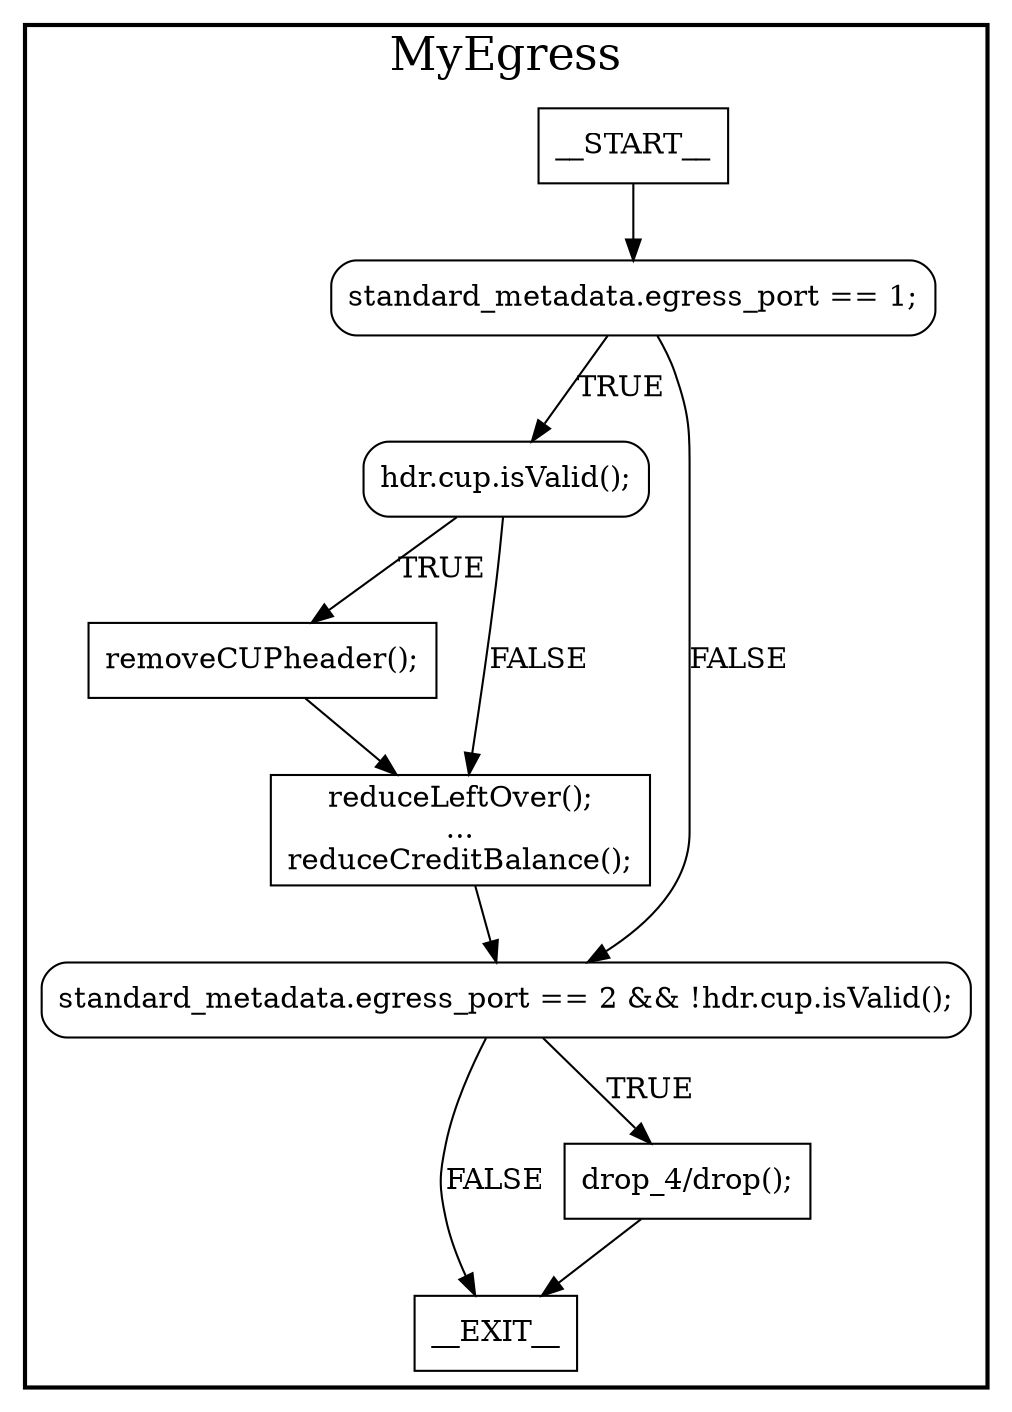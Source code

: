 digraph MyEgress {
subgraph cluster {
graph [
fontsize="22pt", label=MyEgress, style=bold];
0[label=__START__, margin="", shape=rectangle, style=solid];
1[label=__EXIT__, margin="", shape=rectangle, style=solid];
2[label="standard_metadata.egress_port == 1;", margin="", shape=rectangle, style=rounded];
3[label="hdr.cup.isValid();", margin="", shape=rectangle, style=rounded];
4[label="removeCUPheader();", margin="", shape=rectangle, style=solid];
5[label="reduceLeftOver();\n...\nreduceCreditBalance();", margin="", shape=rectangle, style=solid];
6[label="standard_metadata.egress_port == 2 && !hdr.cup.isValid();", margin="", shape=rectangle, style=rounded];
7[label="drop_4/drop();", margin="", shape=rectangle, style=solid];
0 -> 2[label=""];
2 -> 3[label=TRUE];
2 -> 6[label=FALSE];
3 -> 4[label=TRUE];
3 -> 5[label=FALSE];
4 -> 5[label=""];
5 -> 6[label=""];
6 -> 7[label=TRUE];
6 -> 1[label=FALSE];
7 -> 1[label=""];
}
}
